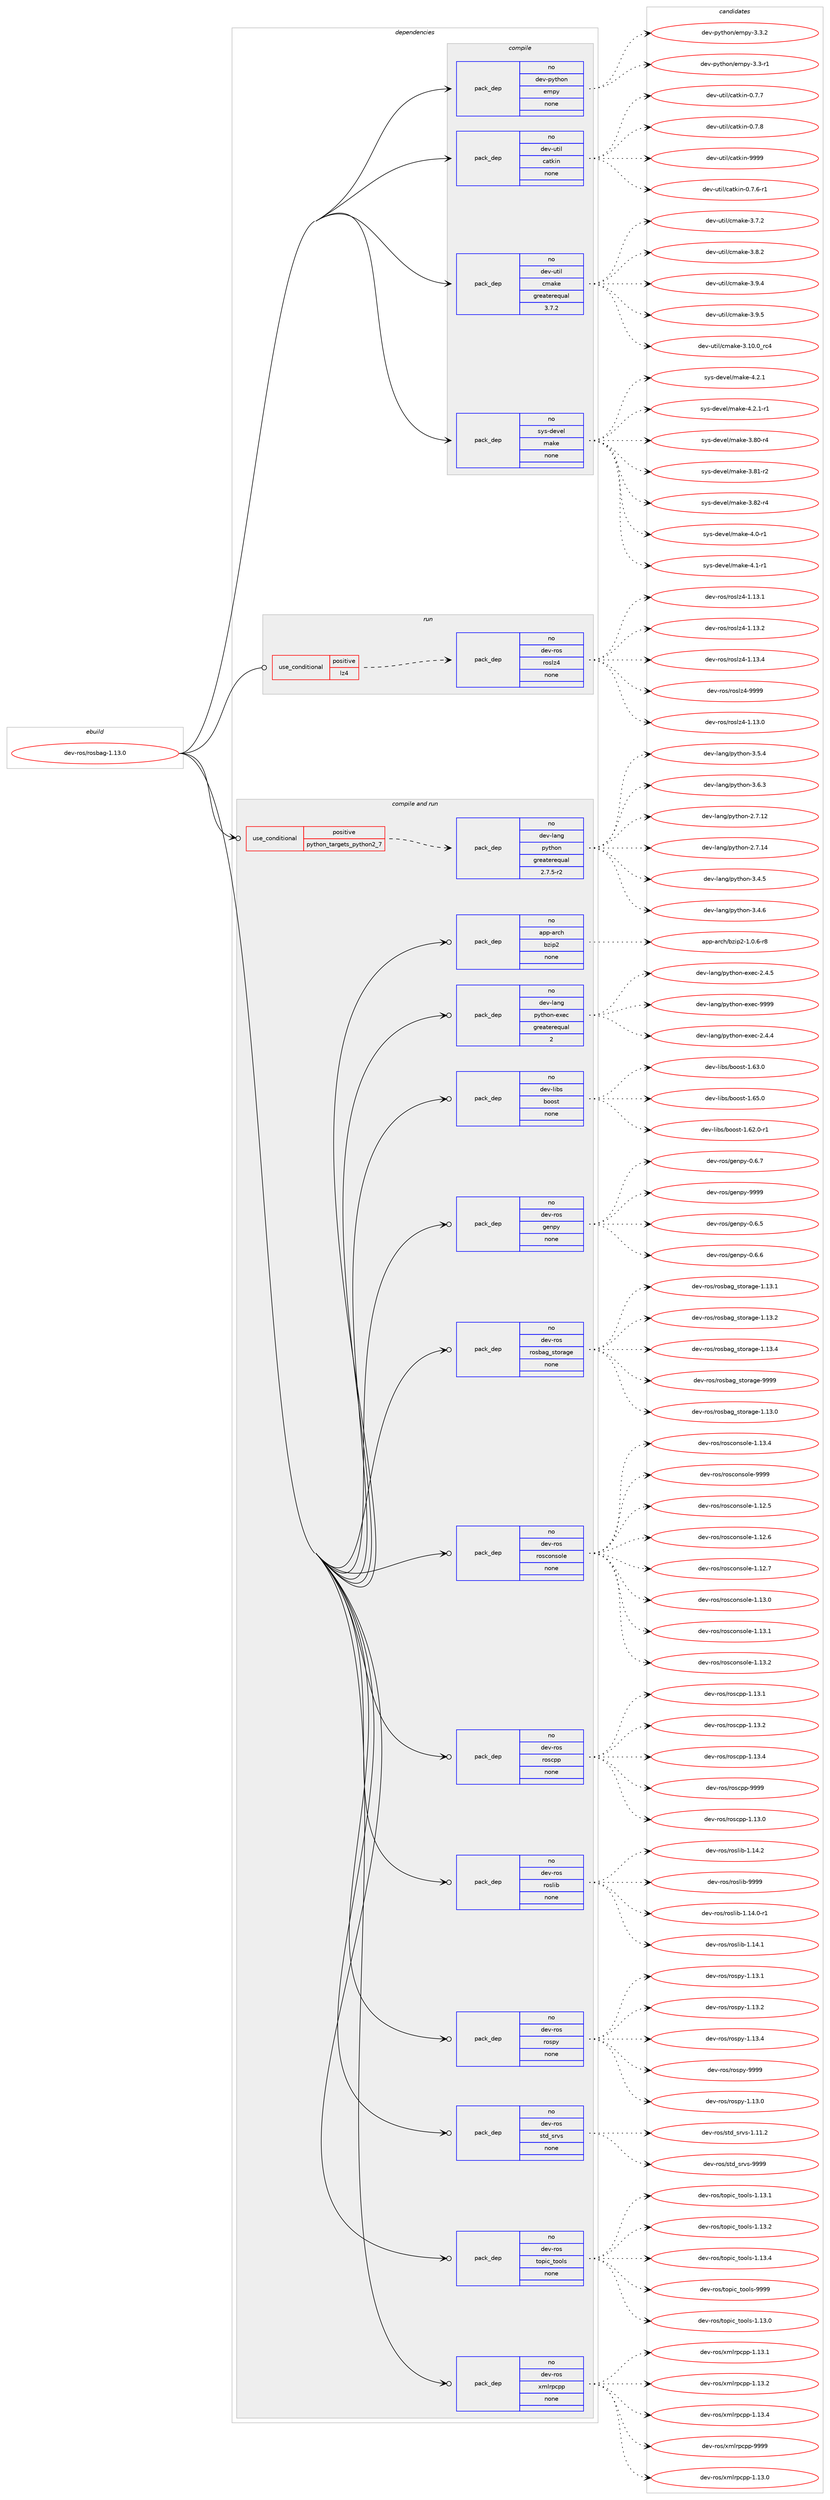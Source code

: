 digraph prolog {

# *************
# Graph options
# *************

newrank=true;
concentrate=true;
compound=true;
graph [rankdir=LR,fontname=Helvetica,fontsize=10,ranksep=1.5];#, ranksep=2.5, nodesep=0.2];
edge  [arrowhead=vee];
node  [fontname=Helvetica,fontsize=10];

# **********
# The ebuild
# **********

subgraph cluster_leftcol {
color=gray;
rank=same;
label=<<i>ebuild</i>>;
id [label="dev-ros/rosbag-1.13.0", color=red, width=4, href="../dev-ros/rosbag-1.13.0.svg"];
}

# ****************
# The dependencies
# ****************

subgraph cluster_midcol {
color=gray;
label=<<i>dependencies</i>>;
subgraph cluster_compile {
fillcolor="#eeeeee";
style=filled;
label=<<i>compile</i>>;
subgraph pack157798 {
dependency208158 [label=<<TABLE BORDER="0" CELLBORDER="1" CELLSPACING="0" CELLPADDING="4" WIDTH="220"><TR><TD ROWSPAN="6" CELLPADDING="30">pack_dep</TD></TR><TR><TD WIDTH="110">no</TD></TR><TR><TD>dev-python</TD></TR><TR><TD>empy</TD></TR><TR><TD>none</TD></TR><TR><TD></TD></TR></TABLE>>, shape=none, color=blue];
}
id:e -> dependency208158:w [weight=20,style="solid",arrowhead="vee"];
subgraph pack157799 {
dependency208159 [label=<<TABLE BORDER="0" CELLBORDER="1" CELLSPACING="0" CELLPADDING="4" WIDTH="220"><TR><TD ROWSPAN="6" CELLPADDING="30">pack_dep</TD></TR><TR><TD WIDTH="110">no</TD></TR><TR><TD>dev-util</TD></TR><TR><TD>catkin</TD></TR><TR><TD>none</TD></TR><TR><TD></TD></TR></TABLE>>, shape=none, color=blue];
}
id:e -> dependency208159:w [weight=20,style="solid",arrowhead="vee"];
subgraph pack157800 {
dependency208160 [label=<<TABLE BORDER="0" CELLBORDER="1" CELLSPACING="0" CELLPADDING="4" WIDTH="220"><TR><TD ROWSPAN="6" CELLPADDING="30">pack_dep</TD></TR><TR><TD WIDTH="110">no</TD></TR><TR><TD>dev-util</TD></TR><TR><TD>cmake</TD></TR><TR><TD>greaterequal</TD></TR><TR><TD>3.7.2</TD></TR></TABLE>>, shape=none, color=blue];
}
id:e -> dependency208160:w [weight=20,style="solid",arrowhead="vee"];
subgraph pack157801 {
dependency208161 [label=<<TABLE BORDER="0" CELLBORDER="1" CELLSPACING="0" CELLPADDING="4" WIDTH="220"><TR><TD ROWSPAN="6" CELLPADDING="30">pack_dep</TD></TR><TR><TD WIDTH="110">no</TD></TR><TR><TD>sys-devel</TD></TR><TR><TD>make</TD></TR><TR><TD>none</TD></TR><TR><TD></TD></TR></TABLE>>, shape=none, color=blue];
}
id:e -> dependency208161:w [weight=20,style="solid",arrowhead="vee"];
}
subgraph cluster_compileandrun {
fillcolor="#eeeeee";
style=filled;
label=<<i>compile and run</i>>;
subgraph cond46373 {
dependency208162 [label=<<TABLE BORDER="0" CELLBORDER="1" CELLSPACING="0" CELLPADDING="4"><TR><TD ROWSPAN="3" CELLPADDING="10">use_conditional</TD></TR><TR><TD>positive</TD></TR><TR><TD>python_targets_python2_7</TD></TR></TABLE>>, shape=none, color=red];
subgraph pack157802 {
dependency208163 [label=<<TABLE BORDER="0" CELLBORDER="1" CELLSPACING="0" CELLPADDING="4" WIDTH="220"><TR><TD ROWSPAN="6" CELLPADDING="30">pack_dep</TD></TR><TR><TD WIDTH="110">no</TD></TR><TR><TD>dev-lang</TD></TR><TR><TD>python</TD></TR><TR><TD>greaterequal</TD></TR><TR><TD>2.7.5-r2</TD></TR></TABLE>>, shape=none, color=blue];
}
dependency208162:e -> dependency208163:w [weight=20,style="dashed",arrowhead="vee"];
}
id:e -> dependency208162:w [weight=20,style="solid",arrowhead="odotvee"];
subgraph pack157803 {
dependency208164 [label=<<TABLE BORDER="0" CELLBORDER="1" CELLSPACING="0" CELLPADDING="4" WIDTH="220"><TR><TD ROWSPAN="6" CELLPADDING="30">pack_dep</TD></TR><TR><TD WIDTH="110">no</TD></TR><TR><TD>app-arch</TD></TR><TR><TD>bzip2</TD></TR><TR><TD>none</TD></TR><TR><TD></TD></TR></TABLE>>, shape=none, color=blue];
}
id:e -> dependency208164:w [weight=20,style="solid",arrowhead="odotvee"];
subgraph pack157804 {
dependency208165 [label=<<TABLE BORDER="0" CELLBORDER="1" CELLSPACING="0" CELLPADDING="4" WIDTH="220"><TR><TD ROWSPAN="6" CELLPADDING="30">pack_dep</TD></TR><TR><TD WIDTH="110">no</TD></TR><TR><TD>dev-lang</TD></TR><TR><TD>python-exec</TD></TR><TR><TD>greaterequal</TD></TR><TR><TD>2</TD></TR></TABLE>>, shape=none, color=blue];
}
id:e -> dependency208165:w [weight=20,style="solid",arrowhead="odotvee"];
subgraph pack157805 {
dependency208166 [label=<<TABLE BORDER="0" CELLBORDER="1" CELLSPACING="0" CELLPADDING="4" WIDTH="220"><TR><TD ROWSPAN="6" CELLPADDING="30">pack_dep</TD></TR><TR><TD WIDTH="110">no</TD></TR><TR><TD>dev-libs</TD></TR><TR><TD>boost</TD></TR><TR><TD>none</TD></TR><TR><TD></TD></TR></TABLE>>, shape=none, color=blue];
}
id:e -> dependency208166:w [weight=20,style="solid",arrowhead="odotvee"];
subgraph pack157806 {
dependency208167 [label=<<TABLE BORDER="0" CELLBORDER="1" CELLSPACING="0" CELLPADDING="4" WIDTH="220"><TR><TD ROWSPAN="6" CELLPADDING="30">pack_dep</TD></TR><TR><TD WIDTH="110">no</TD></TR><TR><TD>dev-ros</TD></TR><TR><TD>genpy</TD></TR><TR><TD>none</TD></TR><TR><TD></TD></TR></TABLE>>, shape=none, color=blue];
}
id:e -> dependency208167:w [weight=20,style="solid",arrowhead="odotvee"];
subgraph pack157807 {
dependency208168 [label=<<TABLE BORDER="0" CELLBORDER="1" CELLSPACING="0" CELLPADDING="4" WIDTH="220"><TR><TD ROWSPAN="6" CELLPADDING="30">pack_dep</TD></TR><TR><TD WIDTH="110">no</TD></TR><TR><TD>dev-ros</TD></TR><TR><TD>rosbag_storage</TD></TR><TR><TD>none</TD></TR><TR><TD></TD></TR></TABLE>>, shape=none, color=blue];
}
id:e -> dependency208168:w [weight=20,style="solid",arrowhead="odotvee"];
subgraph pack157808 {
dependency208169 [label=<<TABLE BORDER="0" CELLBORDER="1" CELLSPACING="0" CELLPADDING="4" WIDTH="220"><TR><TD ROWSPAN="6" CELLPADDING="30">pack_dep</TD></TR><TR><TD WIDTH="110">no</TD></TR><TR><TD>dev-ros</TD></TR><TR><TD>rosconsole</TD></TR><TR><TD>none</TD></TR><TR><TD></TD></TR></TABLE>>, shape=none, color=blue];
}
id:e -> dependency208169:w [weight=20,style="solid",arrowhead="odotvee"];
subgraph pack157809 {
dependency208170 [label=<<TABLE BORDER="0" CELLBORDER="1" CELLSPACING="0" CELLPADDING="4" WIDTH="220"><TR><TD ROWSPAN="6" CELLPADDING="30">pack_dep</TD></TR><TR><TD WIDTH="110">no</TD></TR><TR><TD>dev-ros</TD></TR><TR><TD>roscpp</TD></TR><TR><TD>none</TD></TR><TR><TD></TD></TR></TABLE>>, shape=none, color=blue];
}
id:e -> dependency208170:w [weight=20,style="solid",arrowhead="odotvee"];
subgraph pack157810 {
dependency208171 [label=<<TABLE BORDER="0" CELLBORDER="1" CELLSPACING="0" CELLPADDING="4" WIDTH="220"><TR><TD ROWSPAN="6" CELLPADDING="30">pack_dep</TD></TR><TR><TD WIDTH="110">no</TD></TR><TR><TD>dev-ros</TD></TR><TR><TD>roslib</TD></TR><TR><TD>none</TD></TR><TR><TD></TD></TR></TABLE>>, shape=none, color=blue];
}
id:e -> dependency208171:w [weight=20,style="solid",arrowhead="odotvee"];
subgraph pack157811 {
dependency208172 [label=<<TABLE BORDER="0" CELLBORDER="1" CELLSPACING="0" CELLPADDING="4" WIDTH="220"><TR><TD ROWSPAN="6" CELLPADDING="30">pack_dep</TD></TR><TR><TD WIDTH="110">no</TD></TR><TR><TD>dev-ros</TD></TR><TR><TD>rospy</TD></TR><TR><TD>none</TD></TR><TR><TD></TD></TR></TABLE>>, shape=none, color=blue];
}
id:e -> dependency208172:w [weight=20,style="solid",arrowhead="odotvee"];
subgraph pack157812 {
dependency208173 [label=<<TABLE BORDER="0" CELLBORDER="1" CELLSPACING="0" CELLPADDING="4" WIDTH="220"><TR><TD ROWSPAN="6" CELLPADDING="30">pack_dep</TD></TR><TR><TD WIDTH="110">no</TD></TR><TR><TD>dev-ros</TD></TR><TR><TD>std_srvs</TD></TR><TR><TD>none</TD></TR><TR><TD></TD></TR></TABLE>>, shape=none, color=blue];
}
id:e -> dependency208173:w [weight=20,style="solid",arrowhead="odotvee"];
subgraph pack157813 {
dependency208174 [label=<<TABLE BORDER="0" CELLBORDER="1" CELLSPACING="0" CELLPADDING="4" WIDTH="220"><TR><TD ROWSPAN="6" CELLPADDING="30">pack_dep</TD></TR><TR><TD WIDTH="110">no</TD></TR><TR><TD>dev-ros</TD></TR><TR><TD>topic_tools</TD></TR><TR><TD>none</TD></TR><TR><TD></TD></TR></TABLE>>, shape=none, color=blue];
}
id:e -> dependency208174:w [weight=20,style="solid",arrowhead="odotvee"];
subgraph pack157814 {
dependency208175 [label=<<TABLE BORDER="0" CELLBORDER="1" CELLSPACING="0" CELLPADDING="4" WIDTH="220"><TR><TD ROWSPAN="6" CELLPADDING="30">pack_dep</TD></TR><TR><TD WIDTH="110">no</TD></TR><TR><TD>dev-ros</TD></TR><TR><TD>xmlrpcpp</TD></TR><TR><TD>none</TD></TR><TR><TD></TD></TR></TABLE>>, shape=none, color=blue];
}
id:e -> dependency208175:w [weight=20,style="solid",arrowhead="odotvee"];
}
subgraph cluster_run {
fillcolor="#eeeeee";
style=filled;
label=<<i>run</i>>;
subgraph cond46374 {
dependency208176 [label=<<TABLE BORDER="0" CELLBORDER="1" CELLSPACING="0" CELLPADDING="4"><TR><TD ROWSPAN="3" CELLPADDING="10">use_conditional</TD></TR><TR><TD>positive</TD></TR><TR><TD>lz4</TD></TR></TABLE>>, shape=none, color=red];
subgraph pack157815 {
dependency208177 [label=<<TABLE BORDER="0" CELLBORDER="1" CELLSPACING="0" CELLPADDING="4" WIDTH="220"><TR><TD ROWSPAN="6" CELLPADDING="30">pack_dep</TD></TR><TR><TD WIDTH="110">no</TD></TR><TR><TD>dev-ros</TD></TR><TR><TD>roslz4</TD></TR><TR><TD>none</TD></TR><TR><TD></TD></TR></TABLE>>, shape=none, color=blue];
}
dependency208176:e -> dependency208177:w [weight=20,style="dashed",arrowhead="vee"];
}
id:e -> dependency208176:w [weight=20,style="solid",arrowhead="odot"];
}
}

# **************
# The candidates
# **************

subgraph cluster_choices {
rank=same;
color=gray;
label=<<i>candidates</i>>;

subgraph choice157798 {
color=black;
nodesep=1;
choice1001011184511212111610411111047101109112121455146514511449 [label="dev-python/empy-3.3-r1", color=red, width=4,href="../dev-python/empy-3.3-r1.svg"];
choice1001011184511212111610411111047101109112121455146514650 [label="dev-python/empy-3.3.2", color=red, width=4,href="../dev-python/empy-3.3.2.svg"];
dependency208158:e -> choice1001011184511212111610411111047101109112121455146514511449:w [style=dotted,weight="100"];
dependency208158:e -> choice1001011184511212111610411111047101109112121455146514650:w [style=dotted,weight="100"];
}
subgraph choice157799 {
color=black;
nodesep=1;
choice100101118451171161051084799971161071051104548465546544511449 [label="dev-util/catkin-0.7.6-r1", color=red, width=4,href="../dev-util/catkin-0.7.6-r1.svg"];
choice10010111845117116105108479997116107105110454846554655 [label="dev-util/catkin-0.7.7", color=red, width=4,href="../dev-util/catkin-0.7.7.svg"];
choice10010111845117116105108479997116107105110454846554656 [label="dev-util/catkin-0.7.8", color=red, width=4,href="../dev-util/catkin-0.7.8.svg"];
choice100101118451171161051084799971161071051104557575757 [label="dev-util/catkin-9999", color=red, width=4,href="../dev-util/catkin-9999.svg"];
dependency208159:e -> choice100101118451171161051084799971161071051104548465546544511449:w [style=dotted,weight="100"];
dependency208159:e -> choice10010111845117116105108479997116107105110454846554655:w [style=dotted,weight="100"];
dependency208159:e -> choice10010111845117116105108479997116107105110454846554656:w [style=dotted,weight="100"];
dependency208159:e -> choice100101118451171161051084799971161071051104557575757:w [style=dotted,weight="100"];
}
subgraph choice157800 {
color=black;
nodesep=1;
choice1001011184511711610510847991099710710145514649484648951149952 [label="dev-util/cmake-3.10.0_rc4", color=red, width=4,href="../dev-util/cmake-3.10.0_rc4.svg"];
choice10010111845117116105108479910997107101455146554650 [label="dev-util/cmake-3.7.2", color=red, width=4,href="../dev-util/cmake-3.7.2.svg"];
choice10010111845117116105108479910997107101455146564650 [label="dev-util/cmake-3.8.2", color=red, width=4,href="../dev-util/cmake-3.8.2.svg"];
choice10010111845117116105108479910997107101455146574652 [label="dev-util/cmake-3.9.4", color=red, width=4,href="../dev-util/cmake-3.9.4.svg"];
choice10010111845117116105108479910997107101455146574653 [label="dev-util/cmake-3.9.5", color=red, width=4,href="../dev-util/cmake-3.9.5.svg"];
dependency208160:e -> choice1001011184511711610510847991099710710145514649484648951149952:w [style=dotted,weight="100"];
dependency208160:e -> choice10010111845117116105108479910997107101455146554650:w [style=dotted,weight="100"];
dependency208160:e -> choice10010111845117116105108479910997107101455146564650:w [style=dotted,weight="100"];
dependency208160:e -> choice10010111845117116105108479910997107101455146574652:w [style=dotted,weight="100"];
dependency208160:e -> choice10010111845117116105108479910997107101455146574653:w [style=dotted,weight="100"];
}
subgraph choice157801 {
color=black;
nodesep=1;
choice11512111545100101118101108471099710710145514656484511452 [label="sys-devel/make-3.80-r4", color=red, width=4,href="../sys-devel/make-3.80-r4.svg"];
choice11512111545100101118101108471099710710145514656494511450 [label="sys-devel/make-3.81-r2", color=red, width=4,href="../sys-devel/make-3.81-r2.svg"];
choice11512111545100101118101108471099710710145514656504511452 [label="sys-devel/make-3.82-r4", color=red, width=4,href="../sys-devel/make-3.82-r4.svg"];
choice115121115451001011181011084710997107101455246484511449 [label="sys-devel/make-4.0-r1", color=red, width=4,href="../sys-devel/make-4.0-r1.svg"];
choice115121115451001011181011084710997107101455246494511449 [label="sys-devel/make-4.1-r1", color=red, width=4,href="../sys-devel/make-4.1-r1.svg"];
choice115121115451001011181011084710997107101455246504649 [label="sys-devel/make-4.2.1", color=red, width=4,href="../sys-devel/make-4.2.1.svg"];
choice1151211154510010111810110847109971071014552465046494511449 [label="sys-devel/make-4.2.1-r1", color=red, width=4,href="../sys-devel/make-4.2.1-r1.svg"];
dependency208161:e -> choice11512111545100101118101108471099710710145514656484511452:w [style=dotted,weight="100"];
dependency208161:e -> choice11512111545100101118101108471099710710145514656494511450:w [style=dotted,weight="100"];
dependency208161:e -> choice11512111545100101118101108471099710710145514656504511452:w [style=dotted,weight="100"];
dependency208161:e -> choice115121115451001011181011084710997107101455246484511449:w [style=dotted,weight="100"];
dependency208161:e -> choice115121115451001011181011084710997107101455246494511449:w [style=dotted,weight="100"];
dependency208161:e -> choice115121115451001011181011084710997107101455246504649:w [style=dotted,weight="100"];
dependency208161:e -> choice1151211154510010111810110847109971071014552465046494511449:w [style=dotted,weight="100"];
}
subgraph choice157802 {
color=black;
nodesep=1;
choice10010111845108971101034711212111610411111045504655464950 [label="dev-lang/python-2.7.12", color=red, width=4,href="../dev-lang/python-2.7.12.svg"];
choice10010111845108971101034711212111610411111045504655464952 [label="dev-lang/python-2.7.14", color=red, width=4,href="../dev-lang/python-2.7.14.svg"];
choice100101118451089711010347112121116104111110455146524653 [label="dev-lang/python-3.4.5", color=red, width=4,href="../dev-lang/python-3.4.5.svg"];
choice100101118451089711010347112121116104111110455146524654 [label="dev-lang/python-3.4.6", color=red, width=4,href="../dev-lang/python-3.4.6.svg"];
choice100101118451089711010347112121116104111110455146534652 [label="dev-lang/python-3.5.4", color=red, width=4,href="../dev-lang/python-3.5.4.svg"];
choice100101118451089711010347112121116104111110455146544651 [label="dev-lang/python-3.6.3", color=red, width=4,href="../dev-lang/python-3.6.3.svg"];
dependency208163:e -> choice10010111845108971101034711212111610411111045504655464950:w [style=dotted,weight="100"];
dependency208163:e -> choice10010111845108971101034711212111610411111045504655464952:w [style=dotted,weight="100"];
dependency208163:e -> choice100101118451089711010347112121116104111110455146524653:w [style=dotted,weight="100"];
dependency208163:e -> choice100101118451089711010347112121116104111110455146524654:w [style=dotted,weight="100"];
dependency208163:e -> choice100101118451089711010347112121116104111110455146534652:w [style=dotted,weight="100"];
dependency208163:e -> choice100101118451089711010347112121116104111110455146544651:w [style=dotted,weight="100"];
}
subgraph choice157803 {
color=black;
nodesep=1;
choice971121124597114991044798122105112504549464846544511456 [label="app-arch/bzip2-1.0.6-r8", color=red, width=4,href="../app-arch/bzip2-1.0.6-r8.svg"];
dependency208164:e -> choice971121124597114991044798122105112504549464846544511456:w [style=dotted,weight="100"];
}
subgraph choice157804 {
color=black;
nodesep=1;
choice1001011184510897110103471121211161041111104510112010199455046524652 [label="dev-lang/python-exec-2.4.4", color=red, width=4,href="../dev-lang/python-exec-2.4.4.svg"];
choice1001011184510897110103471121211161041111104510112010199455046524653 [label="dev-lang/python-exec-2.4.5", color=red, width=4,href="../dev-lang/python-exec-2.4.5.svg"];
choice10010111845108971101034711212111610411111045101120101994557575757 [label="dev-lang/python-exec-9999", color=red, width=4,href="../dev-lang/python-exec-9999.svg"];
dependency208165:e -> choice1001011184510897110103471121211161041111104510112010199455046524652:w [style=dotted,weight="100"];
dependency208165:e -> choice1001011184510897110103471121211161041111104510112010199455046524653:w [style=dotted,weight="100"];
dependency208165:e -> choice10010111845108971101034711212111610411111045101120101994557575757:w [style=dotted,weight="100"];
}
subgraph choice157805 {
color=black;
nodesep=1;
choice10010111845108105981154798111111115116454946545046484511449 [label="dev-libs/boost-1.62.0-r1", color=red, width=4,href="../dev-libs/boost-1.62.0-r1.svg"];
choice1001011184510810598115479811111111511645494654514648 [label="dev-libs/boost-1.63.0", color=red, width=4,href="../dev-libs/boost-1.63.0.svg"];
choice1001011184510810598115479811111111511645494654534648 [label="dev-libs/boost-1.65.0", color=red, width=4,href="../dev-libs/boost-1.65.0.svg"];
dependency208166:e -> choice10010111845108105981154798111111115116454946545046484511449:w [style=dotted,weight="100"];
dependency208166:e -> choice1001011184510810598115479811111111511645494654514648:w [style=dotted,weight="100"];
dependency208166:e -> choice1001011184510810598115479811111111511645494654534648:w [style=dotted,weight="100"];
}
subgraph choice157806 {
color=black;
nodesep=1;
choice1001011184511411111547103101110112121454846544653 [label="dev-ros/genpy-0.6.5", color=red, width=4,href="../dev-ros/genpy-0.6.5.svg"];
choice1001011184511411111547103101110112121454846544654 [label="dev-ros/genpy-0.6.6", color=red, width=4,href="../dev-ros/genpy-0.6.6.svg"];
choice1001011184511411111547103101110112121454846544655 [label="dev-ros/genpy-0.6.7", color=red, width=4,href="../dev-ros/genpy-0.6.7.svg"];
choice10010111845114111115471031011101121214557575757 [label="dev-ros/genpy-9999", color=red, width=4,href="../dev-ros/genpy-9999.svg"];
dependency208167:e -> choice1001011184511411111547103101110112121454846544653:w [style=dotted,weight="100"];
dependency208167:e -> choice1001011184511411111547103101110112121454846544654:w [style=dotted,weight="100"];
dependency208167:e -> choice1001011184511411111547103101110112121454846544655:w [style=dotted,weight="100"];
dependency208167:e -> choice10010111845114111115471031011101121214557575757:w [style=dotted,weight="100"];
}
subgraph choice157807 {
color=black;
nodesep=1;
choice10010111845114111115471141111159897103951151161111149710310145494649514648 [label="dev-ros/rosbag_storage-1.13.0", color=red, width=4,href="../dev-ros/rosbag_storage-1.13.0.svg"];
choice10010111845114111115471141111159897103951151161111149710310145494649514649 [label="dev-ros/rosbag_storage-1.13.1", color=red, width=4,href="../dev-ros/rosbag_storage-1.13.1.svg"];
choice10010111845114111115471141111159897103951151161111149710310145494649514650 [label="dev-ros/rosbag_storage-1.13.2", color=red, width=4,href="../dev-ros/rosbag_storage-1.13.2.svg"];
choice10010111845114111115471141111159897103951151161111149710310145494649514652 [label="dev-ros/rosbag_storage-1.13.4", color=red, width=4,href="../dev-ros/rosbag_storage-1.13.4.svg"];
choice1001011184511411111547114111115989710395115116111114971031014557575757 [label="dev-ros/rosbag_storage-9999", color=red, width=4,href="../dev-ros/rosbag_storage-9999.svg"];
dependency208168:e -> choice10010111845114111115471141111159897103951151161111149710310145494649514648:w [style=dotted,weight="100"];
dependency208168:e -> choice10010111845114111115471141111159897103951151161111149710310145494649514649:w [style=dotted,weight="100"];
dependency208168:e -> choice10010111845114111115471141111159897103951151161111149710310145494649514650:w [style=dotted,weight="100"];
dependency208168:e -> choice10010111845114111115471141111159897103951151161111149710310145494649514652:w [style=dotted,weight="100"];
dependency208168:e -> choice1001011184511411111547114111115989710395115116111114971031014557575757:w [style=dotted,weight="100"];
}
subgraph choice157808 {
color=black;
nodesep=1;
choice10010111845114111115471141111159911111011511110810145494649504653 [label="dev-ros/rosconsole-1.12.5", color=red, width=4,href="../dev-ros/rosconsole-1.12.5.svg"];
choice10010111845114111115471141111159911111011511110810145494649504654 [label="dev-ros/rosconsole-1.12.6", color=red, width=4,href="../dev-ros/rosconsole-1.12.6.svg"];
choice10010111845114111115471141111159911111011511110810145494649504655 [label="dev-ros/rosconsole-1.12.7", color=red, width=4,href="../dev-ros/rosconsole-1.12.7.svg"];
choice10010111845114111115471141111159911111011511110810145494649514648 [label="dev-ros/rosconsole-1.13.0", color=red, width=4,href="../dev-ros/rosconsole-1.13.0.svg"];
choice10010111845114111115471141111159911111011511110810145494649514649 [label="dev-ros/rosconsole-1.13.1", color=red, width=4,href="../dev-ros/rosconsole-1.13.1.svg"];
choice10010111845114111115471141111159911111011511110810145494649514650 [label="dev-ros/rosconsole-1.13.2", color=red, width=4,href="../dev-ros/rosconsole-1.13.2.svg"];
choice10010111845114111115471141111159911111011511110810145494649514652 [label="dev-ros/rosconsole-1.13.4", color=red, width=4,href="../dev-ros/rosconsole-1.13.4.svg"];
choice1001011184511411111547114111115991111101151111081014557575757 [label="dev-ros/rosconsole-9999", color=red, width=4,href="../dev-ros/rosconsole-9999.svg"];
dependency208169:e -> choice10010111845114111115471141111159911111011511110810145494649504653:w [style=dotted,weight="100"];
dependency208169:e -> choice10010111845114111115471141111159911111011511110810145494649504654:w [style=dotted,weight="100"];
dependency208169:e -> choice10010111845114111115471141111159911111011511110810145494649504655:w [style=dotted,weight="100"];
dependency208169:e -> choice10010111845114111115471141111159911111011511110810145494649514648:w [style=dotted,weight="100"];
dependency208169:e -> choice10010111845114111115471141111159911111011511110810145494649514649:w [style=dotted,weight="100"];
dependency208169:e -> choice10010111845114111115471141111159911111011511110810145494649514650:w [style=dotted,weight="100"];
dependency208169:e -> choice10010111845114111115471141111159911111011511110810145494649514652:w [style=dotted,weight="100"];
dependency208169:e -> choice1001011184511411111547114111115991111101151111081014557575757:w [style=dotted,weight="100"];
}
subgraph choice157809 {
color=black;
nodesep=1;
choice10010111845114111115471141111159911211245494649514648 [label="dev-ros/roscpp-1.13.0", color=red, width=4,href="../dev-ros/roscpp-1.13.0.svg"];
choice10010111845114111115471141111159911211245494649514649 [label="dev-ros/roscpp-1.13.1", color=red, width=4,href="../dev-ros/roscpp-1.13.1.svg"];
choice10010111845114111115471141111159911211245494649514650 [label="dev-ros/roscpp-1.13.2", color=red, width=4,href="../dev-ros/roscpp-1.13.2.svg"];
choice10010111845114111115471141111159911211245494649514652 [label="dev-ros/roscpp-1.13.4", color=red, width=4,href="../dev-ros/roscpp-1.13.4.svg"];
choice1001011184511411111547114111115991121124557575757 [label="dev-ros/roscpp-9999", color=red, width=4,href="../dev-ros/roscpp-9999.svg"];
dependency208170:e -> choice10010111845114111115471141111159911211245494649514648:w [style=dotted,weight="100"];
dependency208170:e -> choice10010111845114111115471141111159911211245494649514649:w [style=dotted,weight="100"];
dependency208170:e -> choice10010111845114111115471141111159911211245494649514650:w [style=dotted,weight="100"];
dependency208170:e -> choice10010111845114111115471141111159911211245494649514652:w [style=dotted,weight="100"];
dependency208170:e -> choice1001011184511411111547114111115991121124557575757:w [style=dotted,weight="100"];
}
subgraph choice157810 {
color=black;
nodesep=1;
choice100101118451141111154711411111510810598454946495246484511449 [label="dev-ros/roslib-1.14.0-r1", color=red, width=4,href="../dev-ros/roslib-1.14.0-r1.svg"];
choice10010111845114111115471141111151081059845494649524649 [label="dev-ros/roslib-1.14.1", color=red, width=4,href="../dev-ros/roslib-1.14.1.svg"];
choice10010111845114111115471141111151081059845494649524650 [label="dev-ros/roslib-1.14.2", color=red, width=4,href="../dev-ros/roslib-1.14.2.svg"];
choice1001011184511411111547114111115108105984557575757 [label="dev-ros/roslib-9999", color=red, width=4,href="../dev-ros/roslib-9999.svg"];
dependency208171:e -> choice100101118451141111154711411111510810598454946495246484511449:w [style=dotted,weight="100"];
dependency208171:e -> choice10010111845114111115471141111151081059845494649524649:w [style=dotted,weight="100"];
dependency208171:e -> choice10010111845114111115471141111151081059845494649524650:w [style=dotted,weight="100"];
dependency208171:e -> choice1001011184511411111547114111115108105984557575757:w [style=dotted,weight="100"];
}
subgraph choice157811 {
color=black;
nodesep=1;
choice100101118451141111154711411111511212145494649514648 [label="dev-ros/rospy-1.13.0", color=red, width=4,href="../dev-ros/rospy-1.13.0.svg"];
choice100101118451141111154711411111511212145494649514649 [label="dev-ros/rospy-1.13.1", color=red, width=4,href="../dev-ros/rospy-1.13.1.svg"];
choice100101118451141111154711411111511212145494649514650 [label="dev-ros/rospy-1.13.2", color=red, width=4,href="../dev-ros/rospy-1.13.2.svg"];
choice100101118451141111154711411111511212145494649514652 [label="dev-ros/rospy-1.13.4", color=red, width=4,href="../dev-ros/rospy-1.13.4.svg"];
choice10010111845114111115471141111151121214557575757 [label="dev-ros/rospy-9999", color=red, width=4,href="../dev-ros/rospy-9999.svg"];
dependency208172:e -> choice100101118451141111154711411111511212145494649514648:w [style=dotted,weight="100"];
dependency208172:e -> choice100101118451141111154711411111511212145494649514649:w [style=dotted,weight="100"];
dependency208172:e -> choice100101118451141111154711411111511212145494649514650:w [style=dotted,weight="100"];
dependency208172:e -> choice100101118451141111154711411111511212145494649514652:w [style=dotted,weight="100"];
dependency208172:e -> choice10010111845114111115471141111151121214557575757:w [style=dotted,weight="100"];
}
subgraph choice157812 {
color=black;
nodesep=1;
choice10010111845114111115471151161009511511411811545494649494650 [label="dev-ros/std_srvs-1.11.2", color=red, width=4,href="../dev-ros/std_srvs-1.11.2.svg"];
choice1001011184511411111547115116100951151141181154557575757 [label="dev-ros/std_srvs-9999", color=red, width=4,href="../dev-ros/std_srvs-9999.svg"];
dependency208173:e -> choice10010111845114111115471151161009511511411811545494649494650:w [style=dotted,weight="100"];
dependency208173:e -> choice1001011184511411111547115116100951151141181154557575757:w [style=dotted,weight="100"];
}
subgraph choice157813 {
color=black;
nodesep=1;
choice1001011184511411111547116111112105999511611111110811545494649514648 [label="dev-ros/topic_tools-1.13.0", color=red, width=4,href="../dev-ros/topic_tools-1.13.0.svg"];
choice1001011184511411111547116111112105999511611111110811545494649514649 [label="dev-ros/topic_tools-1.13.1", color=red, width=4,href="../dev-ros/topic_tools-1.13.1.svg"];
choice1001011184511411111547116111112105999511611111110811545494649514650 [label="dev-ros/topic_tools-1.13.2", color=red, width=4,href="../dev-ros/topic_tools-1.13.2.svg"];
choice1001011184511411111547116111112105999511611111110811545494649514652 [label="dev-ros/topic_tools-1.13.4", color=red, width=4,href="../dev-ros/topic_tools-1.13.4.svg"];
choice100101118451141111154711611111210599951161111111081154557575757 [label="dev-ros/topic_tools-9999", color=red, width=4,href="../dev-ros/topic_tools-9999.svg"];
dependency208174:e -> choice1001011184511411111547116111112105999511611111110811545494649514648:w [style=dotted,weight="100"];
dependency208174:e -> choice1001011184511411111547116111112105999511611111110811545494649514649:w [style=dotted,weight="100"];
dependency208174:e -> choice1001011184511411111547116111112105999511611111110811545494649514650:w [style=dotted,weight="100"];
dependency208174:e -> choice1001011184511411111547116111112105999511611111110811545494649514652:w [style=dotted,weight="100"];
dependency208174:e -> choice100101118451141111154711611111210599951161111111081154557575757:w [style=dotted,weight="100"];
}
subgraph choice157814 {
color=black;
nodesep=1;
choice10010111845114111115471201091081141129911211245494649514648 [label="dev-ros/xmlrpcpp-1.13.0", color=red, width=4,href="../dev-ros/xmlrpcpp-1.13.0.svg"];
choice10010111845114111115471201091081141129911211245494649514649 [label="dev-ros/xmlrpcpp-1.13.1", color=red, width=4,href="../dev-ros/xmlrpcpp-1.13.1.svg"];
choice10010111845114111115471201091081141129911211245494649514650 [label="dev-ros/xmlrpcpp-1.13.2", color=red, width=4,href="../dev-ros/xmlrpcpp-1.13.2.svg"];
choice10010111845114111115471201091081141129911211245494649514652 [label="dev-ros/xmlrpcpp-1.13.4", color=red, width=4,href="../dev-ros/xmlrpcpp-1.13.4.svg"];
choice1001011184511411111547120109108114112991121124557575757 [label="dev-ros/xmlrpcpp-9999", color=red, width=4,href="../dev-ros/xmlrpcpp-9999.svg"];
dependency208175:e -> choice10010111845114111115471201091081141129911211245494649514648:w [style=dotted,weight="100"];
dependency208175:e -> choice10010111845114111115471201091081141129911211245494649514649:w [style=dotted,weight="100"];
dependency208175:e -> choice10010111845114111115471201091081141129911211245494649514650:w [style=dotted,weight="100"];
dependency208175:e -> choice10010111845114111115471201091081141129911211245494649514652:w [style=dotted,weight="100"];
dependency208175:e -> choice1001011184511411111547120109108114112991121124557575757:w [style=dotted,weight="100"];
}
subgraph choice157815 {
color=black;
nodesep=1;
choice10010111845114111115471141111151081225245494649514648 [label="dev-ros/roslz4-1.13.0", color=red, width=4,href="../dev-ros/roslz4-1.13.0.svg"];
choice10010111845114111115471141111151081225245494649514649 [label="dev-ros/roslz4-1.13.1", color=red, width=4,href="../dev-ros/roslz4-1.13.1.svg"];
choice10010111845114111115471141111151081225245494649514650 [label="dev-ros/roslz4-1.13.2", color=red, width=4,href="../dev-ros/roslz4-1.13.2.svg"];
choice10010111845114111115471141111151081225245494649514652 [label="dev-ros/roslz4-1.13.4", color=red, width=4,href="../dev-ros/roslz4-1.13.4.svg"];
choice1001011184511411111547114111115108122524557575757 [label="dev-ros/roslz4-9999", color=red, width=4,href="../dev-ros/roslz4-9999.svg"];
dependency208177:e -> choice10010111845114111115471141111151081225245494649514648:w [style=dotted,weight="100"];
dependency208177:e -> choice10010111845114111115471141111151081225245494649514649:w [style=dotted,weight="100"];
dependency208177:e -> choice10010111845114111115471141111151081225245494649514650:w [style=dotted,weight="100"];
dependency208177:e -> choice10010111845114111115471141111151081225245494649514652:w [style=dotted,weight="100"];
dependency208177:e -> choice1001011184511411111547114111115108122524557575757:w [style=dotted,weight="100"];
}
}

}
